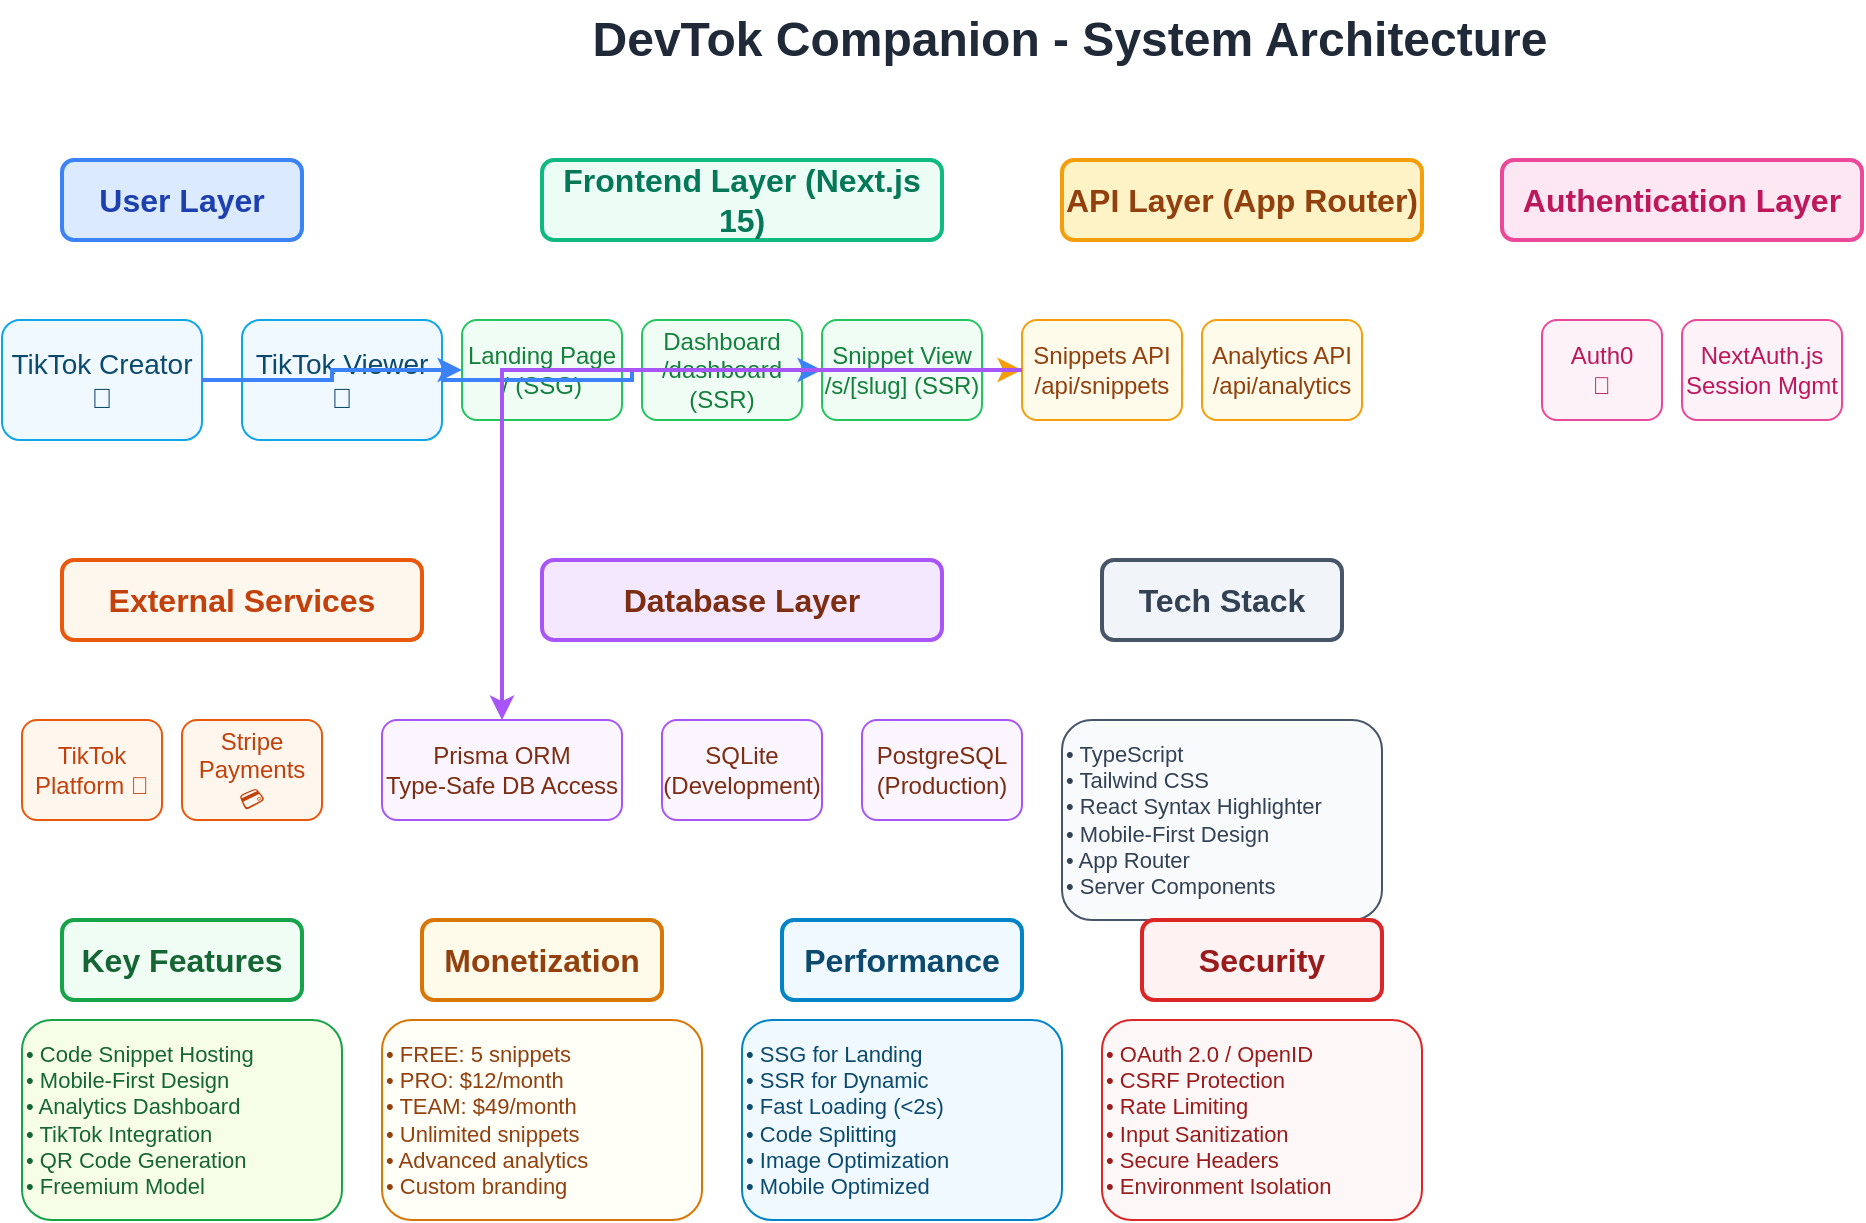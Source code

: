 <mxfile version="24.7.0" type="device">
  <diagram name="DevTok Architecture" id="0">
    <mxGraphModel dx="1422" dy="794" grid="1" gridSize="10" guides="1" tooltips="1" connect="1" arrows="1" fold="1" page="1" pageScale="1" pageWidth="1169" pageHeight="827" math="0" shadow="0">
      <root>
        <mxCell id="0" />
        <mxCell id="1" parent="0" />
        
        <mxCell id="2" value="DevTok Companion - System Architecture" style="text;html=1;strokeColor=none;fillColor=none;align=center;verticalAlign=middle;whiteSpace=wrap;rounded=0;fontSize=24;fontStyle=1;fontColor=#1f2937;" vertex="1" parent="1">
          <mxGeometry x="284" y="20" width="600" height="40" as="geometry" />
        </mxCell>

        <mxCell id="3" value="User Layer" style="rounded=1;whiteSpace=wrap;html=1;fillColor=#dbeafe;strokeColor=#3b82f6;strokeWidth=2;fontSize=16;fontStyle=1;fontColor=#1e40af;" vertex="1" parent="1">
          <mxGeometry x="80" y="100" width="120" height="40" as="geometry" />
        </mxCell>

        <mxCell id="4" value="TikTok Creator&#xa;📱" style="rounded=1;whiteSpace=wrap;html=1;fillColor=#f0f9ff;strokeColor=#0ea5e9;fontSize=14;fontColor=#0c4a6e;" vertex="1" parent="1">
          <mxGeometry x="50" y="180" width="100" height="60" as="geometry" />
        </mxCell>

        <mxCell id="5" value="TikTok Viewer&#xa;👀" style="rounded=1;whiteSpace=wrap;html=1;fillColor=#f0f9ff;strokeColor=#0ea5e9;fontSize=14;fontColor=#0c4a6e;" vertex="1" parent="1">
          <mxGeometry x="170" y="180" width="100" height="60" as="geometry" />
        </mxCell>

        <mxCell id="6" value="Frontend Layer (Next.js 15)" style="rounded=1;whiteSpace=wrap;html=1;fillColor=#ecfdf5;strokeColor=#10b981;strokeWidth=2;fontSize=16;fontStyle=1;fontColor=#047857;" vertex="1" parent="1">
          <mxGeometry x="320" y="100" width="200" height="40" as="geometry" />
        </mxCell>

        <mxCell id="7" value="Landing Page&#xa;/ (SSG)" style="rounded=1;whiteSpace=wrap;html=1;fillColor=#f0fdf4;strokeColor=#22c55e;fontSize=12;fontColor=#15803d;" vertex="1" parent="1">
          <mxGeometry x="280" y="180" width="80" height="50" as="geometry" />
        </mxCell>

        <mxCell id="8" value="Dashboard&#xa;/dashboard (SSR)" style="rounded=1;whiteSpace=wrap;html=1;fillColor=#f0fdf4;strokeColor=#22c55e;fontSize=12;fontColor=#15803d;" vertex="1" parent="1">
          <mxGeometry x="370" y="180" width="80" height="50" as="geometry" />
        </mxCell>

        <mxCell id="9" value="Snippet View&#xa;/s/[slug] (SSR)" style="rounded=1;whiteSpace=wrap;html=1;fillColor=#f0fdf4;strokeColor=#22c55e;fontSize=12;fontColor=#15803d;" vertex="1" parent="1">
          <mxGeometry x="460" y="180" width="80" height="50" as="geometry" />
        </mxCell>

        <mxCell id="10" value="API Layer (App Router)" style="rounded=1;whiteSpace=wrap;html=1;fillColor=#fef3c7;strokeColor=#f59e0b;strokeWidth=2;fontSize=16;fontStyle=1;fontColor=#92400e;" vertex="1" parent="1">
          <mxGeometry x="580" y="100" width="180" height="40" as="geometry" />
        </mxCell>

        <mxCell id="11" value="Snippets API&#xa;/api/snippets" style="rounded=1;whiteSpace=wrap;html=1;fillColor=#fffbeb;strokeColor=#f59e0b;fontSize=12;fontColor=#92400e;" vertex="1" parent="1">
          <mxGeometry x="560" y="180" width="80" height="50" as="geometry" />
        </mxCell>

        <mxCell id="12" value="Analytics API&#xa;/api/analytics" style="rounded=1;whiteSpace=wrap;html=1;fillColor=#fffbeb;strokeColor=#f59e0b;fontSize=12;fontColor=#92400e;" vertex="1" parent="1">
          <mxGeometry x="650" y="180" width="80" height="50" as="geometry" />
        </mxCell>

        <mxCell id="13" value="Authentication Layer" style="rounded=1;whiteSpace=wrap;html=1;fillColor=#fce7f3;strokeColor=#ec4899;strokeWidth=2;fontSize=16;fontStyle=1;fontColor=#be185d;" vertex="1" parent="1">
          <mxGeometry x="800" y="100" width="180" height="40" as="geometry" />
        </mxCell>

        <mxCell id="14" value="Auth0&#xa;🔐" style="rounded=1;whiteSpace=wrap;html=1;fillColor=#fdf2f8;strokeColor=#ec4899;fontSize=12;fontColor=#be185d;" vertex="1" parent="1">
          <mxGeometry x="820" y="180" width="60" height="50" as="geometry" />
        </mxCell>

        <mxCell id="15" value="NextAuth.js&#xa;Session Mgmt" style="rounded=1;whiteSpace=wrap;html=1;fillColor=#fdf2f8;strokeColor=#ec4899;fontSize=12;fontColor=#be185d;" vertex="1" parent="1">
          <mxGeometry x="890" y="180" width="80" height="50" as="geometry" />
        </mxCell>

        <mxCell id="16" value="Database Layer" style="rounded=1;whiteSpace=wrap;html=1;fillColor=#f3e8ff;strokeColor=#a855f7;strokeWidth=2;fontSize=16;fontStyle=1;fontColor=#7c2d12;" vertex="1" parent="1">
          <mxGeometry x="320" y="300" width="200" height="40" as="geometry" />
        </mxCell>

        <mxCell id="17" value="Prisma ORM&#xa;Type-Safe DB Access" style="rounded=1;whiteSpace=wrap;html=1;fillColor=#faf5ff;strokeColor=#a855f7;fontSize=12;fontColor=#7c2d12;" vertex="1" parent="1">
          <mxGeometry x="240" y="380" width="120" height="50" as="geometry" />
        </mxCell>

        <mxCell id="18" value="SQLite&#xa;(Development)" style="rounded=1;whiteSpace=wrap;html=1;fillColor=#faf5ff;strokeColor=#a855f7;fontSize=12;fontColor=#7c2d12;" vertex="1" parent="1">
          <mxGeometry x="380" y="380" width="80" height="50" as="geometry" />
        </mxCell>

        <mxCell id="19" value="PostgreSQL&#xa;(Production)" style="rounded=1;whiteSpace=wrap;html=1;fillColor=#faf5ff;strokeColor=#a855f7;fontSize=12;fontColor=#7c2d12;" vertex="1" parent="1">
          <mxGeometry x="480" y="380" width="80" height="50" as="geometry" />
        </mxCell>

        <mxCell id="20" value="External Services" style="rounded=1;whiteSpace=wrap;html=1;fillColor=#fef7ed;strokeColor=#ea580c;strokeWidth=2;fontSize=16;fontStyle=1;fontColor=#c2410c;" vertex="1" parent="1">
          <mxGeometry x="80" y="300" width="180" height="40" as="geometry" />
        </mxCell>

        <mxCell id="21" value="TikTok&#xa;Platform 📱" style="rounded=1;whiteSpace=wrap;html=1;fillColor=#fff7ed;strokeColor=#ea580c;fontSize=12;fontColor=#c2410c;" vertex="1" parent="1">
          <mxGeometry x="60" y="380" width="70" height="50" as="geometry" />
        </mxCell>

        <mxCell id="22" value="Stripe&#xa;Payments 💳" style="rounded=1;whiteSpace=wrap;html=1;fillColor=#fff7ed;strokeColor=#ea580c;fontSize=12;fontColor=#c2410c;" vertex="1" parent="1">
          <mxGeometry x="140" y="380" width="70" height="50" as="geometry" />
        </mxCell>

        <mxCell id="23" value="Tech Stack" style="rounded=1;whiteSpace=wrap;html=1;fillColor=#f1f5f9;strokeColor=#475569;strokeWidth=2;fontSize=16;fontStyle=1;fontColor=#334155;" vertex="1" parent="1">
          <mxGeometry x="600" y="300" width="120" height="40" as="geometry" />
        </mxCell>

        <mxCell id="24" value="• TypeScript&#xa;• Tailwind CSS&#xa;• React Syntax Highlighter&#xa;• Mobile-First Design&#xa;• App Router&#xa;• Server Components" style="rounded=1;whiteSpace=wrap;html=1;fillColor=#f8fafc;strokeColor=#475569;fontSize=11;fontColor=#334155;align=left;" vertex="1" parent="1">
          <mxGeometry x="580" y="380" width="160" height="100" as="geometry" />
        </mxCell>

        <mxCell id="25" value="Key Features" style="rounded=1;whiteSpace=wrap;html=1;fillColor=#f0fdf4;strokeColor=#16a34a;strokeWidth=2;fontSize=16;fontStyle=1;fontColor=#166534;" vertex="1" parent="1">
          <mxGeometry x="80" y="480" width="120" height="40" as="geometry" />
        </mxCell>

        <mxCell id="26" value="• Code Snippet Hosting&#xa;• Mobile-First Design&#xa;• Analytics Dashboard&#xa;• TikTok Integration&#xa;• QR Code Generation&#xa;• Freemium Model" style="rounded=1;whiteSpace=wrap;html=1;fillColor=#f7fee7;strokeColor=#16a34a;fontSize=11;fontColor=#166534;align=left;" vertex="1" parent="1">
          <mxGeometry x="60" y="530" width="160" height="100" as="geometry" />
        </mxCell>

        <mxCell id="27" value="Monetization" style="rounded=1;whiteSpace=wrap;html=1;fillColor=#fffbeb;strokeColor=#d97706;strokeWidth=2;fontSize=16;fontStyle=1;fontColor=#92400e;" vertex="1" parent="1">
          <mxGeometry x="260" y="480" width="120" height="40" as="geometry" />
        </mxCell>

        <mxCell id="28" value="• FREE: 5 snippets&#xa;• PRO: $12/month&#xa;• TEAM: $49/month&#xa;• Unlimited snippets&#xa;• Advanced analytics&#xa;• Custom branding" style="rounded=1;whiteSpace=wrap;html=1;fillColor=#fffef7;strokeColor=#d97706;fontSize=11;fontColor=#92400e;align=left;" vertex="1" parent="1">
          <mxGeometry x="240" y="530" width="160" height="100" as="geometry" />
        </mxCell>

        <mxCell id="29" value="Performance" style="rounded=1;whiteSpace=wrap;html=1;fillColor=#f0f9ff;strokeColor=#0284c7;strokeWidth=2;fontSize=16;fontStyle=1;fontColor=#0c4a6e;" vertex="1" parent="1">
          <mxGeometry x="440" y="480" width="120" height="40" as="geometry" />
        </mxCell>

        <mxCell id="30" value="• SSG for Landing&#xa;• SSR for Dynamic&#xa;• Fast Loading (&lt;2s)&#xa;• Code Splitting&#xa;• Image Optimization&#xa;• Mobile Optimized" style="rounded=1;whiteSpace=wrap;html=1;fillColor=#f0f9ff;strokeColor=#0284c7;fontSize=11;fontColor=#0c4a6e;align=left;" vertex="1" parent="1">
          <mxGeometry x="420" y="530" width="160" height="100" as="geometry" />
        </mxCell>

        <mxCell id="31" value="Security" style="rounded=1;whiteSpace=wrap;html=1;fillColor=#fef2f2;strokeColor=#dc2626;strokeWidth=2;fontSize=16;fontStyle=1;fontColor=#991b1b;" vertex="1" parent="1">
          <mxGeometry x="620" y="480" width="120" height="40" as="geometry" />
        </mxCell>

        <mxCell id="32" value="• OAuth 2.0 / OpenID&#xa;• CSRF Protection&#xa;• Rate Limiting&#xa;• Input Sanitization&#xa;• Secure Headers&#xa;• Environment Isolation" style="rounded=1;whiteSpace=wrap;html=1;fillColor=#fef7f7;strokeColor=#dc2626;fontSize=11;fontColor=#991b1b;align=left;" vertex="1" parent="1">
          <mxGeometry x="600" y="530" width="160" height="100" as="geometry" />
        </mxCell>

        <mxCell id="33" style="edgeStyle=orthogonalEdgeStyle;rounded=0;orthogonalLoop=1;jettySize=auto;html=1;strokeColor=#3b82f6;strokeWidth=2;" edge="1" parent="1" source="4" target="7">
          <mxGeometry relative="1" as="geometry" />
        </mxCell>

        <mxCell id="34" style="edgeStyle=orthogonalEdgeStyle;rounded=0;orthogonalLoop=1;jettySize=auto;html=1;strokeColor=#3b82f6;strokeWidth=2;" edge="1" parent="1" source="5" target="9">
          <mxGeometry relative="1" as="geometry" />
        </mxCell>

        <mxCell id="35" style="edgeStyle=orthogonalEdgeStyle;rounded=0;orthogonalLoop=1;jettySize=auto;html=1;strokeColor=#f59e0b;strokeWidth=2;" edge="1" parent="1" source="8" target="11">
          <mxGeometry relative="1" as="geometry" />
        </mxCell>

        <mxCell id="36" style="edgeStyle=orthogonalEdgeStyle;rounded=0;orthogonalLoop=1;jettySize=auto;html=1;strokeColor=#a855f7;strokeWidth=2;" edge="1" parent="1" source="11" target="17">
          <mxGeometry relative="1" as="geometry" />
        </mxCell>

      </root>
    </mxGraphModel>
  </diagram>
</mxfile>
